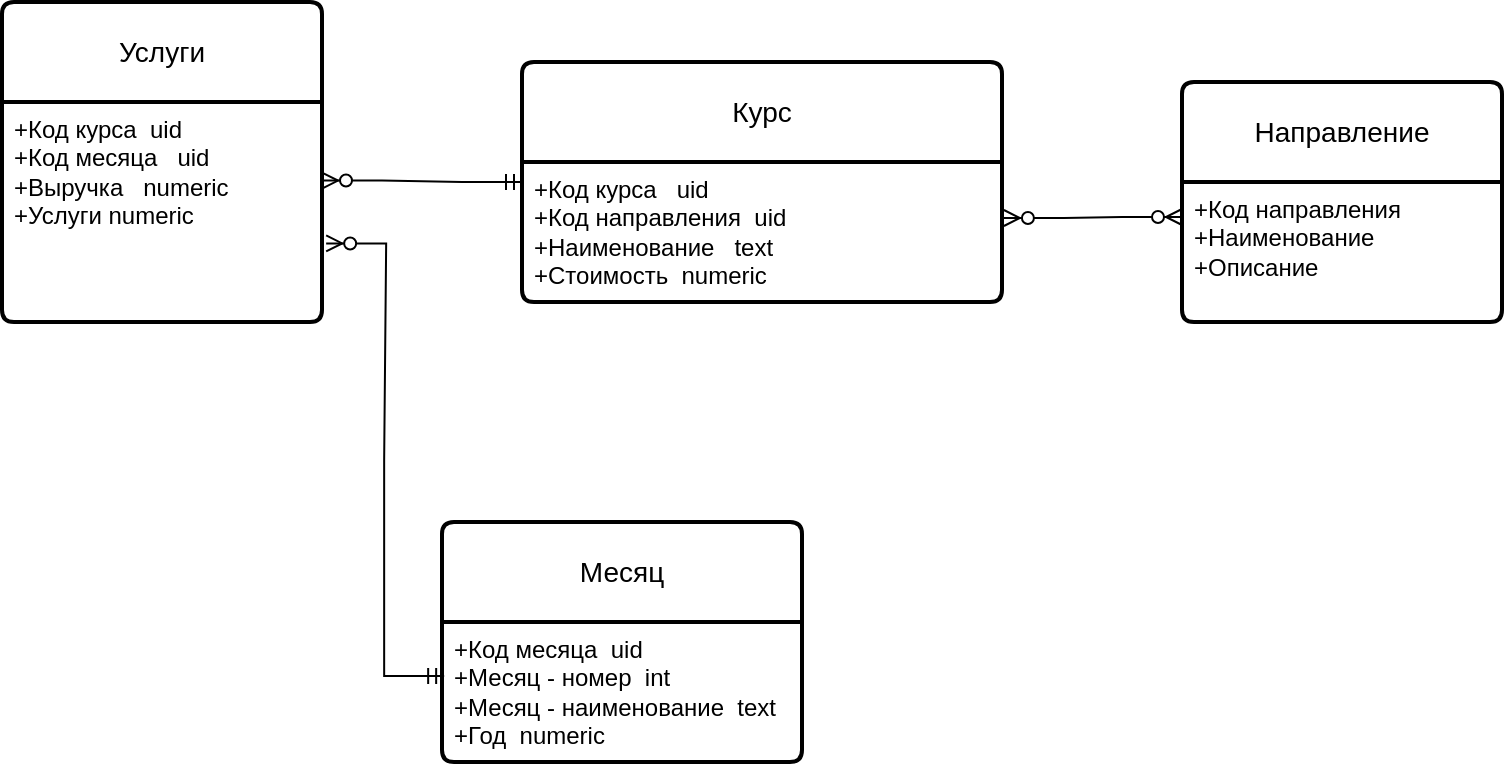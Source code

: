 <mxfile version="22.1.4" type="github">
  <diagram id="R2lEEEUBdFMjLlhIrx00" name="Page-1">
    <mxGraphModel dx="954" dy="522" grid="1" gridSize="10" guides="1" tooltips="1" connect="1" arrows="1" fold="1" page="1" pageScale="1" pageWidth="850" pageHeight="1100" math="0" shadow="0" extFonts="Permanent Marker^https://fonts.googleapis.com/css?family=Permanent+Marker">
      <root>
        <mxCell id="0" />
        <mxCell id="1" parent="0" />
        <mxCell id="Mt093NcTjKamDUQIXiv7-1" value="Услуги" style="swimlane;childLayout=stackLayout;horizontal=1;startSize=50;horizontalStack=0;rounded=1;fontSize=14;fontStyle=0;strokeWidth=2;resizeParent=0;resizeLast=1;shadow=0;dashed=0;align=center;arcSize=4;whiteSpace=wrap;html=1;" vertex="1" parent="1">
          <mxGeometry x="50" y="400" width="160" height="160" as="geometry" />
        </mxCell>
        <mxCell id="Mt093NcTjKamDUQIXiv7-2" value="+Код курса&amp;nbsp; uid&lt;br&gt;+Код месяца&amp;nbsp; &amp;nbsp;uid&lt;br&gt;+Выручка&amp;nbsp; &amp;nbsp;numeric&lt;br&gt;+Услуги numeric" style="align=left;strokeColor=none;fillColor=none;spacingLeft=4;fontSize=12;verticalAlign=top;resizable=0;rotatable=0;part=1;html=1;" vertex="1" parent="Mt093NcTjKamDUQIXiv7-1">
          <mxGeometry y="50" width="160" height="110" as="geometry" />
        </mxCell>
        <mxCell id="Mt093NcTjKamDUQIXiv7-3" value="Курс" style="swimlane;childLayout=stackLayout;horizontal=1;startSize=50;horizontalStack=0;rounded=1;fontSize=14;fontStyle=0;strokeWidth=2;resizeParent=0;resizeLast=1;shadow=0;dashed=0;align=center;arcSize=4;whiteSpace=wrap;html=1;" vertex="1" parent="1">
          <mxGeometry x="310" y="430" width="240" height="120" as="geometry" />
        </mxCell>
        <mxCell id="Mt093NcTjKamDUQIXiv7-4" value="+Код курса&amp;nbsp; &amp;nbsp;uid&lt;br&gt;+Код направления&amp;nbsp; uid&lt;br&gt;+Наименование&amp;nbsp; &amp;nbsp;text&lt;br&gt;+Стоимость&amp;nbsp; numeric" style="align=left;strokeColor=none;fillColor=none;spacingLeft=4;fontSize=12;verticalAlign=top;resizable=0;rotatable=0;part=1;html=1;" vertex="1" parent="Mt093NcTjKamDUQIXiv7-3">
          <mxGeometry y="50" width="240" height="70" as="geometry" />
        </mxCell>
        <mxCell id="Mt093NcTjKamDUQIXiv7-5" value="Месяц" style="swimlane;childLayout=stackLayout;horizontal=1;startSize=50;horizontalStack=0;rounded=1;fontSize=14;fontStyle=0;strokeWidth=2;resizeParent=0;resizeLast=1;shadow=0;dashed=0;align=center;arcSize=4;whiteSpace=wrap;html=1;" vertex="1" parent="1">
          <mxGeometry x="270" y="660" width="180" height="120" as="geometry" />
        </mxCell>
        <mxCell id="Mt093NcTjKamDUQIXiv7-6" value="+Код месяца&amp;nbsp; uid&lt;br&gt;+Месяц - номер&amp;nbsp; int&lt;br&gt;+Месяц - наименование&amp;nbsp; text&lt;br&gt;+Год&amp;nbsp; numeric" style="align=left;strokeColor=none;fillColor=none;spacingLeft=4;fontSize=12;verticalAlign=top;resizable=0;rotatable=0;part=1;html=1;" vertex="1" parent="Mt093NcTjKamDUQIXiv7-5">
          <mxGeometry y="50" width="180" height="70" as="geometry" />
        </mxCell>
        <mxCell id="Mt093NcTjKamDUQIXiv7-7" value="Направление" style="swimlane;childLayout=stackLayout;horizontal=1;startSize=50;horizontalStack=0;rounded=1;fontSize=14;fontStyle=0;strokeWidth=2;resizeParent=0;resizeLast=1;shadow=0;dashed=0;align=center;arcSize=4;whiteSpace=wrap;html=1;" vertex="1" parent="1">
          <mxGeometry x="640" y="440" width="160" height="120" as="geometry" />
        </mxCell>
        <mxCell id="Mt093NcTjKamDUQIXiv7-8" value="+Код направления&lt;br&gt;+Наименование&lt;br&gt;+Описание" style="align=left;strokeColor=none;fillColor=none;spacingLeft=4;fontSize=12;verticalAlign=top;resizable=0;rotatable=0;part=1;html=1;" vertex="1" parent="Mt093NcTjKamDUQIXiv7-7">
          <mxGeometry y="50" width="160" height="70" as="geometry" />
        </mxCell>
        <mxCell id="Mt093NcTjKamDUQIXiv7-9" value="" style="edgeStyle=entityRelationEdgeStyle;fontSize=12;html=1;endArrow=ERzeroToMany;startArrow=ERmandOne;rounded=0;entryX=1;entryY=0.357;entryDx=0;entryDy=0;entryPerimeter=0;exitX=0;exitY=0.5;exitDx=0;exitDy=0;" edge="1" parent="1" source="Mt093NcTjKamDUQIXiv7-3" target="Mt093NcTjKamDUQIXiv7-2">
          <mxGeometry width="100" height="100" relative="1" as="geometry">
            <mxPoint x="260" y="660" as="sourcePoint" />
            <mxPoint x="360" y="560" as="targetPoint" />
          </mxGeometry>
        </mxCell>
        <mxCell id="Mt093NcTjKamDUQIXiv7-10" value="" style="edgeStyle=entityRelationEdgeStyle;fontSize=12;html=1;endArrow=ERzeroToMany;startArrow=ERmandOne;rounded=0;exitX=0.006;exitY=0.386;exitDx=0;exitDy=0;exitPerimeter=0;entryX=1.013;entryY=0.643;entryDx=0;entryDy=0;entryPerimeter=0;" edge="1" parent="1" source="Mt093NcTjKamDUQIXiv7-6" target="Mt093NcTjKamDUQIXiv7-2">
          <mxGeometry width="100" height="100" relative="1" as="geometry">
            <mxPoint x="150" y="860" as="sourcePoint" />
            <mxPoint x="250" y="760" as="targetPoint" />
          </mxGeometry>
        </mxCell>
        <mxCell id="Mt093NcTjKamDUQIXiv7-11" value="" style="edgeStyle=entityRelationEdgeStyle;fontSize=12;html=1;endArrow=ERzeroToMany;endFill=1;startArrow=ERzeroToMany;rounded=0;entryX=0;entryY=0.25;entryDx=0;entryDy=0;exitX=1.004;exitY=0.4;exitDx=0;exitDy=0;exitPerimeter=0;" edge="1" parent="1" source="Mt093NcTjKamDUQIXiv7-4" target="Mt093NcTjKamDUQIXiv7-8">
          <mxGeometry width="100" height="100" relative="1" as="geometry">
            <mxPoint x="610" y="440" as="sourcePoint" />
            <mxPoint x="290" y="230" as="targetPoint" />
          </mxGeometry>
        </mxCell>
      </root>
    </mxGraphModel>
  </diagram>
</mxfile>

